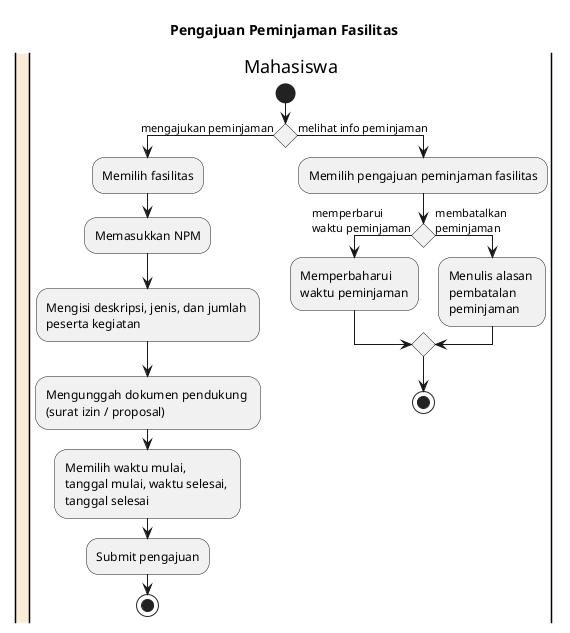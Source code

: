 @startuml
title Pengajuan Peminjaman Fasilitas
|#AntiqueWhite| |
|Mahasiswa|
start
if () is (mengajukan peminjaman) then
    :Memilih fasilitas;
    :Memasukkan NPM;
    :Mengisi deskripsi, jenis, dan jumlah \npeserta kegiatan;
    :Mengunggah dokumen pendukung \n(surat izin / proposal);
    :Memilih waktu mulai, 
    tanggal mulai, waktu selesai, 
    tanggal selesai;
    :Submit pengajuan;
    stop
else (melihat info peminjaman)
    |Mahasiswa|
    :Memilih pengajuan peminjaman fasilitas;
    if () is (memperbarui \nwaktu peminjaman) then
        :Memperbaharui \nwaktu peminjaman;
    else (membatalkan \npeminjaman)
        :Menulis alasan \npembatalan \npeminjaman;
    endif
    stop
endif
@enduml